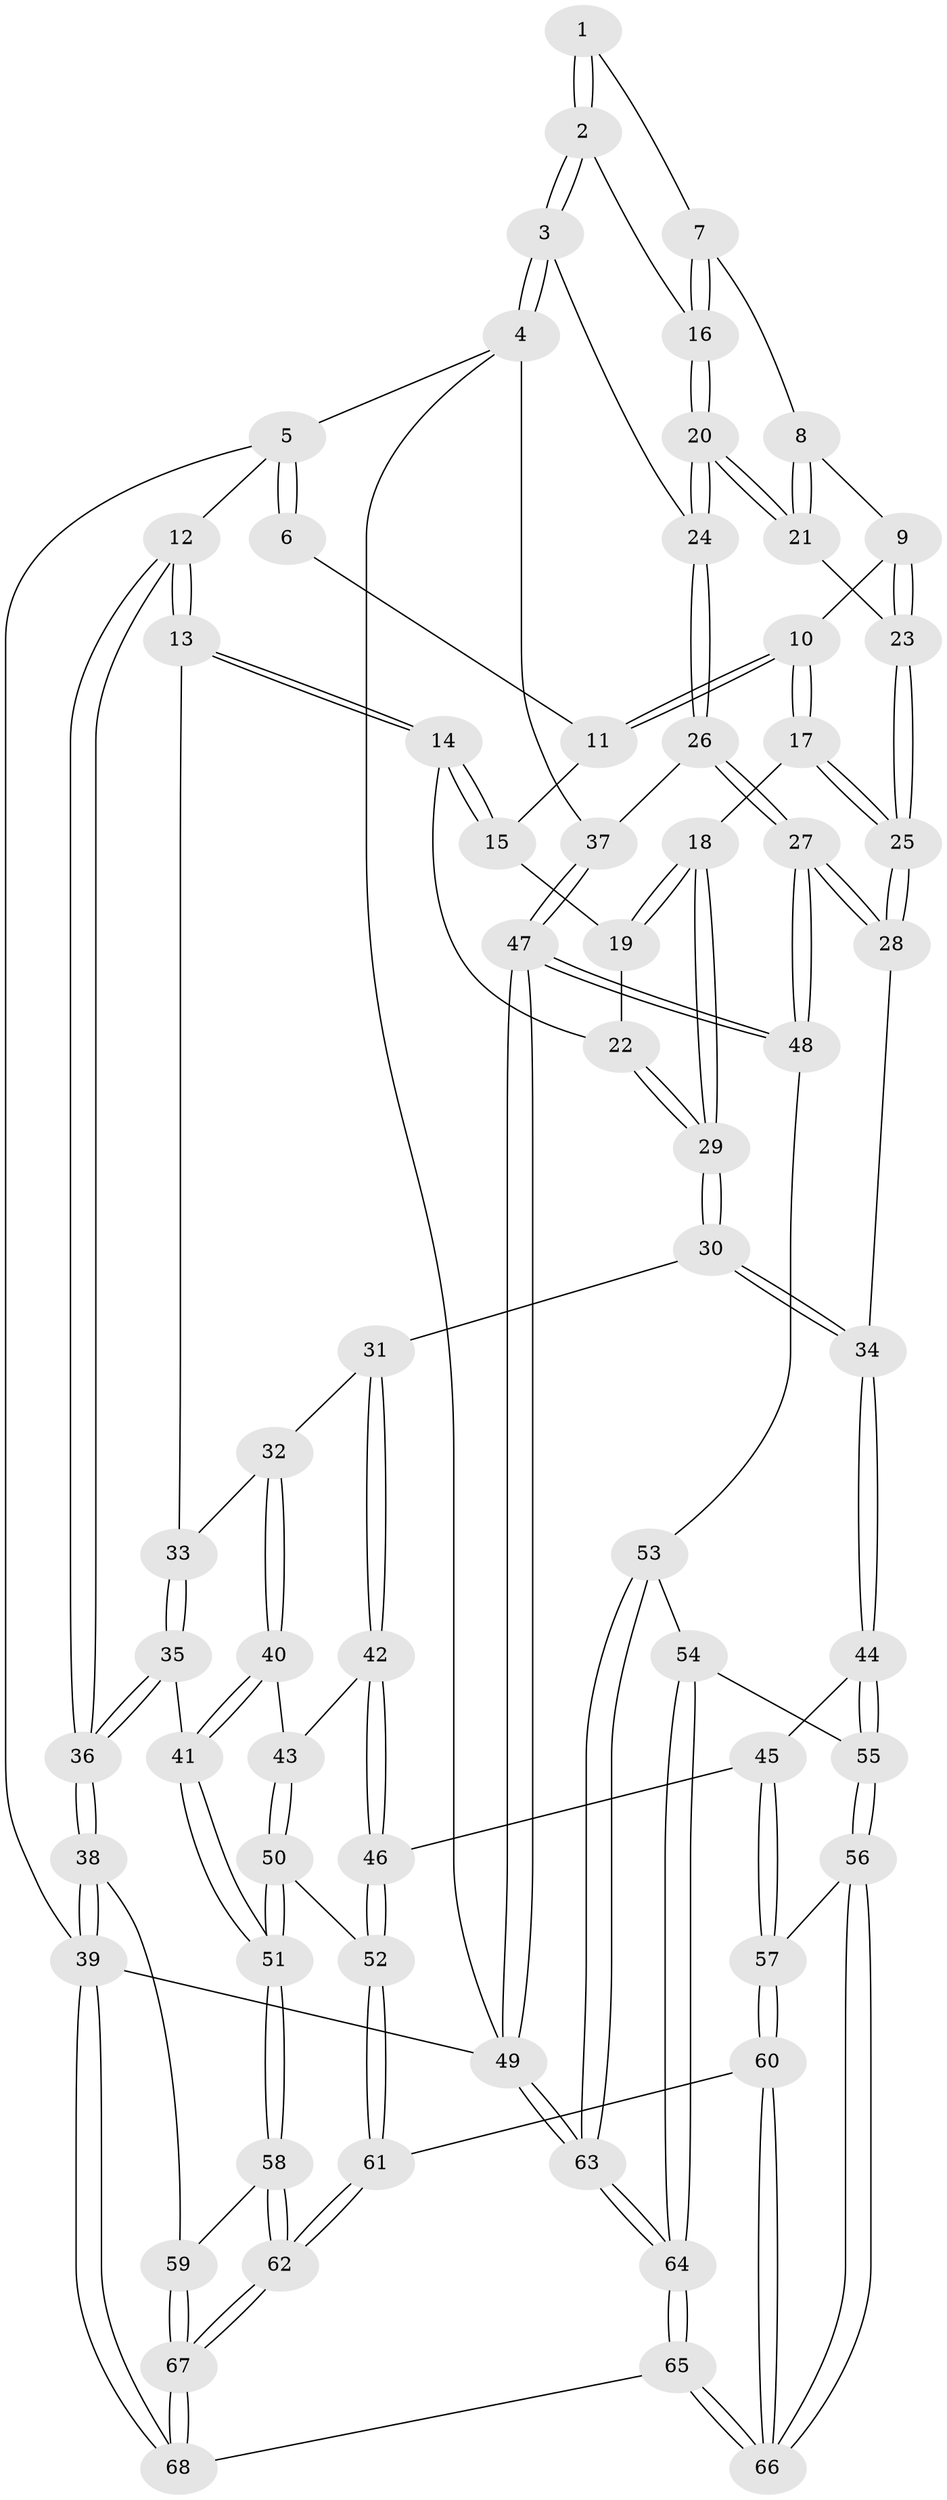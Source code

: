 // Generated by graph-tools (version 1.1) at 2025/01/03/09/25 05:01:36]
// undirected, 68 vertices, 167 edges
graph export_dot {
graph [start="1"]
  node [color=gray90,style=filled];
  1 [pos="+0.6473752215182169+0"];
  2 [pos="+1+0"];
  3 [pos="+1+0"];
  4 [pos="+1+0"];
  5 [pos="+0+0"];
  6 [pos="+0.43566139788575386+0"];
  7 [pos="+0.6558423054147482+0.042125181143599935"];
  8 [pos="+0.6197415105654545+0.09723583536873054"];
  9 [pos="+0.5320506780320896+0.15252725564292116"];
  10 [pos="+0.5025252956481618+0.15212478043706384"];
  11 [pos="+0.4254880160970825+0"];
  12 [pos="+0+0"];
  13 [pos="+0+0.011423747426265087"];
  14 [pos="+0+0.059832616929279055"];
  15 [pos="+0.3375613568314881+0.048912523617320944"];
  16 [pos="+0.7485379179014703+0.15556464814159163"];
  17 [pos="+0.43268438258757963+0.2617759663082008"];
  18 [pos="+0.33048698403917154+0.2737936682821851"];
  19 [pos="+0.32813753001637463+0.07940331902929652"];
  20 [pos="+0.7496506216372029+0.19556535019019272"];
  21 [pos="+0.6743994147351413+0.20657305024043457"];
  22 [pos="+0.08927958360392908+0.15136479996240268"];
  23 [pos="+0.6413555283392657+0.22250149671659294"];
  24 [pos="+0.8487699019426542+0.2908169309658613"];
  25 [pos="+0.5763671133888053+0.3795956468831249"];
  26 [pos="+0.860860212681791+0.34873177298473784"];
  27 [pos="+0.7947204725062798+0.4543591518140846"];
  28 [pos="+0.5974849039901655+0.4243100533373409"];
  29 [pos="+0.28377565071116884+0.30377195576064653"];
  30 [pos="+0.2684620118604324+0.36543749564918315"];
  31 [pos="+0.26335769560129896+0.3738729748975231"];
  32 [pos="+0.12259509208639899+0.40688855280569514"];
  33 [pos="+0.07583737923095209+0.38255365694622834"];
  34 [pos="+0.5217522204999199+0.5083646617385923"];
  35 [pos="+0+0.5115916853507579"];
  36 [pos="+0+0.5192200217861297"];
  37 [pos="+1+0.345826234880124"];
  38 [pos="+0+0.7587655996553512"];
  39 [pos="+0+1"];
  40 [pos="+0.07146651778077524+0.519383000612786"];
  41 [pos="+0.03504716222584195+0.5324419211819499"];
  42 [pos="+0.26393888683142996+0.40695184239754106"];
  43 [pos="+0.12986378881738928+0.5474334663785781"];
  44 [pos="+0.5209421369786805+0.5104515770706788"];
  45 [pos="+0.49567130969489626+0.5403242917647466"];
  46 [pos="+0.2984212960808693+0.5779150452862282"];
  47 [pos="+1+0.6218690788003874"];
  48 [pos="+0.8356257738451485+0.591038590431322"];
  49 [pos="+1+1"];
  50 [pos="+0.17350847363582858+0.603346670622633"];
  51 [pos="+0.07877230448639223+0.6774230313107092"];
  52 [pos="+0.27955021386797285+0.6191622679332661"];
  53 [pos="+0.8183357732205869+0.6326595818300091"];
  54 [pos="+0.7997549530180141+0.6519796265162142"];
  55 [pos="+0.6603627156953595+0.6883547818105386"];
  56 [pos="+0.6030767917600292+0.7370102974290883"];
  57 [pos="+0.48606966639994725+0.6719799653702261"];
  58 [pos="+0.06357920315608998+0.7140844421140333"];
  59 [pos="+0.000469433213798404+0.7500298315023833"];
  60 [pos="+0.36584762237593976+0.7606712052315608"];
  61 [pos="+0.30516205770312266+0.7505402197366172"];
  62 [pos="+0.270467902228914+0.7828782884378664"];
  63 [pos="+1+1"];
  64 [pos="+0.7395831439068513+1"];
  65 [pos="+0.6051571938814823+1"];
  66 [pos="+0.5656331664404467+0.9532680781822195"];
  67 [pos="+0.19040479223097684+0.9845411824037786"];
  68 [pos="+0.1814405184797423+1"];
  1 -- 2;
  1 -- 2;
  1 -- 7;
  2 -- 3;
  2 -- 3;
  2 -- 16;
  3 -- 4;
  3 -- 4;
  3 -- 24;
  4 -- 5;
  4 -- 37;
  4 -- 49;
  5 -- 6;
  5 -- 6;
  5 -- 12;
  5 -- 39;
  6 -- 11;
  7 -- 8;
  7 -- 16;
  7 -- 16;
  8 -- 9;
  8 -- 21;
  8 -- 21;
  9 -- 10;
  9 -- 23;
  9 -- 23;
  10 -- 11;
  10 -- 11;
  10 -- 17;
  10 -- 17;
  11 -- 15;
  12 -- 13;
  12 -- 13;
  12 -- 36;
  12 -- 36;
  13 -- 14;
  13 -- 14;
  13 -- 33;
  14 -- 15;
  14 -- 15;
  14 -- 22;
  15 -- 19;
  16 -- 20;
  16 -- 20;
  17 -- 18;
  17 -- 25;
  17 -- 25;
  18 -- 19;
  18 -- 19;
  18 -- 29;
  18 -- 29;
  19 -- 22;
  20 -- 21;
  20 -- 21;
  20 -- 24;
  20 -- 24;
  21 -- 23;
  22 -- 29;
  22 -- 29;
  23 -- 25;
  23 -- 25;
  24 -- 26;
  24 -- 26;
  25 -- 28;
  25 -- 28;
  26 -- 27;
  26 -- 27;
  26 -- 37;
  27 -- 28;
  27 -- 28;
  27 -- 48;
  27 -- 48;
  28 -- 34;
  29 -- 30;
  29 -- 30;
  30 -- 31;
  30 -- 34;
  30 -- 34;
  31 -- 32;
  31 -- 42;
  31 -- 42;
  32 -- 33;
  32 -- 40;
  32 -- 40;
  33 -- 35;
  33 -- 35;
  34 -- 44;
  34 -- 44;
  35 -- 36;
  35 -- 36;
  35 -- 41;
  36 -- 38;
  36 -- 38;
  37 -- 47;
  37 -- 47;
  38 -- 39;
  38 -- 39;
  38 -- 59;
  39 -- 68;
  39 -- 68;
  39 -- 49;
  40 -- 41;
  40 -- 41;
  40 -- 43;
  41 -- 51;
  41 -- 51;
  42 -- 43;
  42 -- 46;
  42 -- 46;
  43 -- 50;
  43 -- 50;
  44 -- 45;
  44 -- 55;
  44 -- 55;
  45 -- 46;
  45 -- 57;
  45 -- 57;
  46 -- 52;
  46 -- 52;
  47 -- 48;
  47 -- 48;
  47 -- 49;
  47 -- 49;
  48 -- 53;
  49 -- 63;
  49 -- 63;
  50 -- 51;
  50 -- 51;
  50 -- 52;
  51 -- 58;
  51 -- 58;
  52 -- 61;
  52 -- 61;
  53 -- 54;
  53 -- 63;
  53 -- 63;
  54 -- 55;
  54 -- 64;
  54 -- 64;
  55 -- 56;
  55 -- 56;
  56 -- 57;
  56 -- 66;
  56 -- 66;
  57 -- 60;
  57 -- 60;
  58 -- 59;
  58 -- 62;
  58 -- 62;
  59 -- 67;
  59 -- 67;
  60 -- 61;
  60 -- 66;
  60 -- 66;
  61 -- 62;
  61 -- 62;
  62 -- 67;
  62 -- 67;
  63 -- 64;
  63 -- 64;
  64 -- 65;
  64 -- 65;
  65 -- 66;
  65 -- 66;
  65 -- 68;
  67 -- 68;
  67 -- 68;
}
